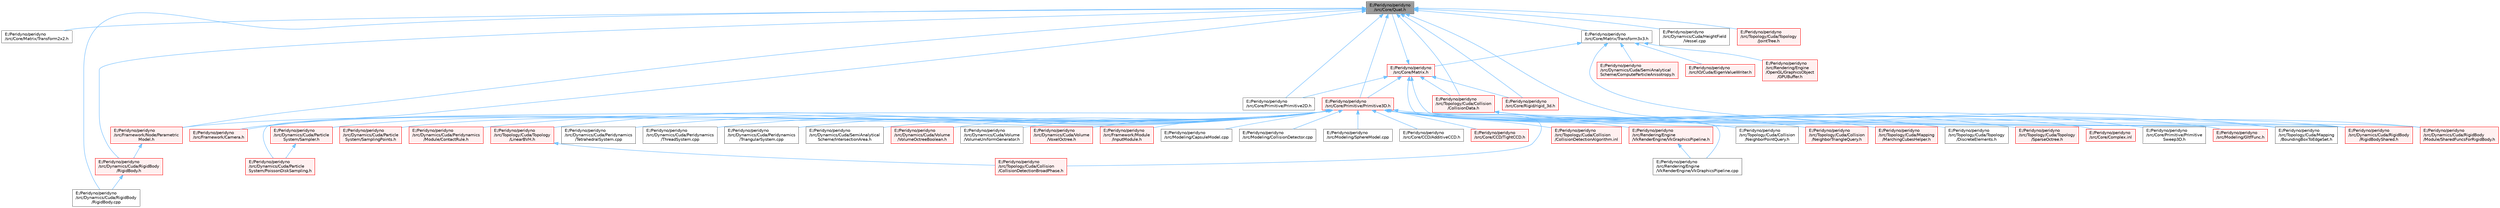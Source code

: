 digraph "E:/Peridyno/peridyno/src/Core/Quat.h"
{
 // LATEX_PDF_SIZE
  bgcolor="transparent";
  edge [fontname=Helvetica,fontsize=10,labelfontname=Helvetica,labelfontsize=10];
  node [fontname=Helvetica,fontsize=10,shape=box,height=0.2,width=0.4];
  Node1 [id="Node000001",label="E:/Peridyno/peridyno\l/src/Core/Quat.h",height=0.2,width=0.4,color="gray40", fillcolor="grey60", style="filled", fontcolor="black",tooltip="Implementation of quaternion."];
  Node1 -> Node2 [id="edge1_Node000001_Node000002",dir="back",color="steelblue1",style="solid",tooltip=" "];
  Node2 [id="Node000002",label="E:/Peridyno/peridyno\l/src/Core/Matrix/Transform2x2.h",height=0.2,width=0.4,color="grey40", fillcolor="white", style="filled",URL="$_transform2x2_8h.html",tooltip=" "];
  Node1 -> Node3 [id="edge2_Node000001_Node000003",dir="back",color="steelblue1",style="solid",tooltip=" "];
  Node3 [id="Node000003",label="E:/Peridyno/peridyno\l/src/Core/Matrix/Transform3x3.h",height=0.2,width=0.4,color="grey40", fillcolor="white", style="filled",URL="$_transform3x3_8h.html",tooltip=" "];
  Node3 -> Node4 [id="edge3_Node000003_Node000004",dir="back",color="steelblue1",style="solid",tooltip=" "];
  Node4 [id="Node000004",label="E:/Peridyno/peridyno\l/src/Core/Matrix.h",height=0.2,width=0.4,color="red", fillcolor="#FFF0F0", style="filled",URL="$_matrix_8h.html",tooltip=" "];
  Node4 -> Node555 [id="edge4_Node000004_Node000555",dir="back",color="steelblue1",style="solid",tooltip=" "];
  Node555 [id="Node000555",label="E:/Peridyno/peridyno\l/src/Core/Primitive/Primitive2D.h",height=0.2,width=0.4,color="grey40", fillcolor="white", style="filled",URL="$_primitive2_d_8h.html",tooltip=" "];
  Node4 -> Node557 [id="edge5_Node000004_Node000557",dir="back",color="steelblue1",style="solid",tooltip=" "];
  Node557 [id="Node000557",label="E:/Peridyno/peridyno\l/src/Core/Primitive/Primitive3D.h",height=0.2,width=0.4,color="red", fillcolor="#FFF0F0", style="filled",URL="$_primitive3_d_8h.html",tooltip=" "];
  Node557 -> Node558 [id="edge6_Node000557_Node000558",dir="back",color="steelblue1",style="solid",tooltip=" "];
  Node558 [id="Node000558",label="E:/Peridyno/peridyno\l/src/Core/CCD/AdditiveCCD.h",height=0.2,width=0.4,color="grey40", fillcolor="white", style="filled",URL="$_additive_c_c_d_8h.html",tooltip=" "];
  Node557 -> Node559 [id="edge7_Node000557_Node000559",dir="back",color="steelblue1",style="solid",tooltip=" "];
  Node559 [id="Node000559",label="E:/Peridyno/peridyno\l/src/Core/CCD/TightCCD.h",height=0.2,width=0.4,color="red", fillcolor="#FFF0F0", style="filled",URL="$_tight_c_c_d_8h.html",tooltip=" "];
  Node557 -> Node548 [id="edge8_Node000557_Node000548",dir="back",color="steelblue1",style="solid",tooltip=" "];
  Node548 [id="Node000548",label="E:/Peridyno/peridyno\l/src/Core/Complex.inl",height=0.2,width=0.4,color="red", fillcolor="#FFF0F0", style="filled",URL="$_complex_8inl.html",tooltip=" "];
  Node557 -> Node551 [id="edge9_Node000557_Node000551",dir="back",color="steelblue1",style="solid",tooltip=" "];
  Node551 [id="Node000551",label="E:/Peridyno/peridyno\l/src/Core/Primitive/Primitive\lSweep3D.h",height=0.2,width=0.4,color="grey40", fillcolor="white", style="filled",URL="$_primitive_sweep3_d_8h.html",tooltip="This class is implemented for continuous collision detection."];
  Node557 -> Node269 [id="edge10_Node000557_Node000269",dir="back",color="steelblue1",style="solid",tooltip=" "];
  Node269 [id="Node000269",label="E:/Peridyno/peridyno\l/src/Dynamics/Cuda/Particle\lSystem/PoissonDiskSampling.h",height=0.2,width=0.4,color="red", fillcolor="#FFF0F0", style="filled",URL="$_poisson_disk_sampling_8h.html",tooltip=" "];
  Node557 -> Node270 [id="edge11_Node000557_Node000270",dir="back",color="steelblue1",style="solid",tooltip=" "];
  Node270 [id="Node000270",label="E:/Peridyno/peridyno\l/src/Dynamics/Cuda/Particle\lSystem/Sampler.h",height=0.2,width=0.4,color="red", fillcolor="#FFF0F0", style="filled",URL="$_sampler_8h.html",tooltip=" "];
  Node270 -> Node269 [id="edge12_Node000270_Node000269",dir="back",color="steelblue1",style="solid",tooltip=" "];
  Node557 -> Node277 [id="edge13_Node000557_Node000277",dir="back",color="steelblue1",style="solid",tooltip=" "];
  Node277 [id="Node000277",label="E:/Peridyno/peridyno\l/src/Dynamics/Cuda/Particle\lSystem/SamplingPoints.h",height=0.2,width=0.4,color="red", fillcolor="#FFF0F0", style="filled",URL="$_sampling_points_8h.html",tooltip=" "];
  Node557 -> Node14 [id="edge14_Node000557_Node000014",dir="back",color="steelblue1",style="solid",tooltip=" "];
  Node14 [id="Node000014",label="E:/Peridyno/peridyno\l/src/Dynamics/Cuda/Peridynamics\l/Module/ContactRule.h",height=0.2,width=0.4,color="red", fillcolor="#FFF0F0", style="filled",URL="$_contact_rule_8h.html",tooltip=" "];
  Node557 -> Node280 [id="edge15_Node000557_Node000280",dir="back",color="steelblue1",style="solid",tooltip=" "];
  Node280 [id="Node000280",label="E:/Peridyno/peridyno\l/src/Dynamics/Cuda/Peridynamics\l/TetrahedralSystem.cpp",height=0.2,width=0.4,color="grey40", fillcolor="white", style="filled",URL="$_tetrahedral_system_8cpp.html",tooltip=" "];
  Node557 -> Node283 [id="edge16_Node000557_Node000283",dir="back",color="steelblue1",style="solid",tooltip=" "];
  Node283 [id="Node000283",label="E:/Peridyno/peridyno\l/src/Dynamics/Cuda/Peridynamics\l/ThreadSystem.cpp",height=0.2,width=0.4,color="grey40", fillcolor="white", style="filled",URL="$_thread_system_8cpp.html",tooltip=" "];
  Node557 -> Node112 [id="edge17_Node000557_Node000112",dir="back",color="steelblue1",style="solid",tooltip=" "];
  Node112 [id="Node000112",label="E:/Peridyno/peridyno\l/src/Dynamics/Cuda/Peridynamics\l/TriangularSystem.cpp",height=0.2,width=0.4,color="grey40", fillcolor="white", style="filled",URL="$_triangular_system_8cpp.html",tooltip=" "];
  Node557 -> Node560 [id="edge18_Node000557_Node000560",dir="back",color="steelblue1",style="solid",tooltip=" "];
  Node560 [id="Node000560",label="E:/Peridyno/peridyno\l/src/Dynamics/Cuda/SemiAnalytical\lScheme/IntersectionArea.h",height=0.2,width=0.4,color="grey40", fillcolor="white", style="filled",URL="$_intersection_area_8h.html",tooltip=" "];
  Node557 -> Node308 [id="edge19_Node000557_Node000308",dir="back",color="steelblue1",style="solid",tooltip=" "];
  Node308 [id="Node000308",label="E:/Peridyno/peridyno\l/src/Dynamics/Cuda/Volume\l/VolumeOctreeBoolean.h",height=0.2,width=0.4,color="red", fillcolor="#FFF0F0", style="filled",URL="$_volume_octree_boolean_8h.html",tooltip=" "];
  Node557 -> Node313 [id="edge20_Node000557_Node000313",dir="back",color="steelblue1",style="solid",tooltip=" "];
  Node313 [id="Node000313",label="E:/Peridyno/peridyno\l/src/Dynamics/Cuda/Volume\l/VolumeUniformGenerator.h",height=0.2,width=0.4,color="grey40", fillcolor="white", style="filled",URL="$_volume_uniform_generator_8h.html",tooltip=" "];
  Node557 -> Node449 [id="edge21_Node000557_Node000449",dir="back",color="steelblue1",style="solid",tooltip=" "];
  Node449 [id="Node000449",label="E:/Peridyno/peridyno\l/src/Dynamics/Cuda/Volume\l/VoxelOctree.h",height=0.2,width=0.4,color="red", fillcolor="#FFF0F0", style="filled",URL="$_voxel_octree_8h.html",tooltip=" "];
  Node557 -> Node561 [id="edge22_Node000557_Node000561",dir="back",color="steelblue1",style="solid",tooltip=" "];
  Node561 [id="Node000561",label="E:/Peridyno/peridyno\l/src/Framework/Camera.h",height=0.2,width=0.4,color="red", fillcolor="#FFF0F0", style="filled",URL="$_framework_2_camera_8h.html",tooltip=" "];
  Node557 -> Node133 [id="edge23_Node000557_Node000133",dir="back",color="steelblue1",style="solid",tooltip=" "];
  Node133 [id="Node000133",label="E:/Peridyno/peridyno\l/src/Framework/Module\l/InputModule.h",height=0.2,width=0.4,color="red", fillcolor="#FFF0F0", style="filled",URL="$_input_module_8h.html",tooltip=" "];
  Node557 -> Node327 [id="edge24_Node000557_Node000327",dir="back",color="steelblue1",style="solid",tooltip=" "];
  Node327 [id="Node000327",label="E:/Peridyno/peridyno\l/src/Framework/Node/Parametric\lModel.h",height=0.2,width=0.4,color="red", fillcolor="#FFF0F0", style="filled",URL="$_parametric_model_8h.html",tooltip=" "];
  Node327 -> Node335 [id="edge25_Node000327_Node000335",dir="back",color="steelblue1",style="solid",tooltip=" "];
  Node335 [id="Node000335",label="E:/Peridyno/peridyno\l/src/Dynamics/Cuda/RigidBody\l/RigidBody.h",height=0.2,width=0.4,color="red", fillcolor="#FFF0F0", style="filled",URL="$_rigid_body_8h.html",tooltip=" "];
  Node335 -> Node338 [id="edge26_Node000335_Node000338",dir="back",color="steelblue1",style="solid",tooltip=" "];
  Node338 [id="Node000338",label="E:/Peridyno/peridyno\l/src/Dynamics/Cuda/RigidBody\l/RigidBody.cpp",height=0.2,width=0.4,color="grey40", fillcolor="white", style="filled",URL="$_rigid_body_8cpp.html",tooltip=" "];
  Node557 -> Node354 [id="edge27_Node000557_Node000354",dir="back",color="steelblue1",style="solid",tooltip=" "];
  Node354 [id="Node000354",label="E:/Peridyno/peridyno\l/src/Modeling/CapsuleModel.cpp",height=0.2,width=0.4,color="grey40", fillcolor="white", style="filled",URL="$_capsule_model_8cpp.html",tooltip=" "];
  Node557 -> Node355 [id="edge28_Node000557_Node000355",dir="back",color="steelblue1",style="solid",tooltip=" "];
  Node355 [id="Node000355",label="E:/Peridyno/peridyno\l/src/Modeling/CollisionDetector.cpp",height=0.2,width=0.4,color="grey40", fillcolor="white", style="filled",URL="$_collision_detector_8cpp.html",tooltip=" "];
  Node557 -> Node499 [id="edge29_Node000557_Node000499",dir="back",color="steelblue1",style="solid",tooltip=" "];
  Node499 [id="Node000499",label="E:/Peridyno/peridyno\l/src/Modeling/GltfFunc.h",height=0.2,width=0.4,color="red", fillcolor="#FFF0F0", style="filled",URL="$_gltf_func_8h.html",tooltip=" "];
  Node557 -> Node366 [id="edge30_Node000557_Node000366",dir="back",color="steelblue1",style="solid",tooltip=" "];
  Node366 [id="Node000366",label="E:/Peridyno/peridyno\l/src/Modeling/SphereModel.cpp",height=0.2,width=0.4,color="grey40", fillcolor="white", style="filled",URL="$_sphere_model_8cpp.html",tooltip=" "];
  Node557 -> Node527 [id="edge31_Node000557_Node000527",dir="back",color="steelblue1",style="solid",tooltip=" "];
  Node527 [id="Node000527",label="E:/Peridyno/peridyno\l/src/Rendering/Engine\l/VkRenderEngine/VkGraphicsPipeline.cpp",height=0.2,width=0.4,color="grey40", fillcolor="white", style="filled",URL="$_vk_graphics_pipeline_8cpp.html",tooltip=" "];
  Node557 -> Node524 [id="edge32_Node000557_Node000524",dir="back",color="steelblue1",style="solid",tooltip=" "];
  Node524 [id="Node000524",label="E:/Peridyno/peridyno\l/src/Rendering/Engine\l/VkRenderEngine/VkGraphicsPipeline.h",height=0.2,width=0.4,color="red", fillcolor="#FFF0F0", style="filled",URL="$_vk_graphics_pipeline_8h.html",tooltip=" "];
  Node524 -> Node527 [id="edge33_Node000524_Node000527",dir="back",color="steelblue1",style="solid",tooltip=" "];
  Node557 -> Node563 [id="edge34_Node000557_Node000563",dir="back",color="steelblue1",style="solid",tooltip=" "];
  Node563 [id="Node000563",label="E:/Peridyno/peridyno\l/src/Topology/Cuda/Collision\l/CollisionDetectionAlgorithm.inl",height=0.2,width=0.4,color="red", fillcolor="#FFF0F0", style="filled",URL="$_collision_detection_algorithm_8inl.html",tooltip=" "];
  Node557 -> Node82 [id="edge35_Node000557_Node000082",dir="back",color="steelblue1",style="solid",tooltip=" "];
  Node82 [id="Node000082",label="E:/Peridyno/peridyno\l/src/Topology/Cuda/Collision\l/CollisionDetectionBroadPhase.h",height=0.2,width=0.4,color="red", fillcolor="#FFF0F0", style="filled",URL="$_cuda_2_collision_2_collision_detection_broad_phase_8h.html",tooltip=" "];
  Node557 -> Node86 [id="edge36_Node000557_Node000086",dir="back",color="steelblue1",style="solid",tooltip=" "];
  Node86 [id="Node000086",label="E:/Peridyno/peridyno\l/src/Topology/Cuda/Collision\l/NeighborPointQuery.h",height=0.2,width=0.4,color="grey40", fillcolor="white", style="filled",URL="$_topology_2_cuda_2_collision_2_neighbor_point_query_8h.html",tooltip=" "];
  Node557 -> Node87 [id="edge37_Node000557_Node000087",dir="back",color="steelblue1",style="solid",tooltip=" "];
  Node87 [id="Node000087",label="E:/Peridyno/peridyno\l/src/Topology/Cuda/Collision\l/NeighborTriangleQuery.h",height=0.2,width=0.4,color="red", fillcolor="#FFF0F0", style="filled",URL="$_neighbor_triangle_query_8h.html",tooltip=" "];
  Node557 -> Node434 [id="edge38_Node000557_Node000434",dir="back",color="steelblue1",style="solid",tooltip=" "];
  Node434 [id="Node000434",label="E:/Peridyno/peridyno\l/src/Topology/Cuda/Mapping\l/BoundingBoxToEdgeSet.h",height=0.2,width=0.4,color="grey40", fillcolor="white", style="filled",URL="$_bounding_box_to_edge_set_8h.html",tooltip=" "];
  Node557 -> Node475 [id="edge39_Node000557_Node000475",dir="back",color="steelblue1",style="solid",tooltip=" "];
  Node475 [id="Node000475",label="E:/Peridyno/peridyno\l/src/Topology/Cuda/Mapping\l/MarchingCubesHelper.h",height=0.2,width=0.4,color="red", fillcolor="#FFF0F0", style="filled",URL="$_marching_cubes_helper_8h.html",tooltip=" "];
  Node557 -> Node476 [id="edge40_Node000557_Node000476",dir="back",color="steelblue1",style="solid",tooltip=" "];
  Node476 [id="Node000476",label="E:/Peridyno/peridyno\l/src/Topology/Cuda/Topology\l/DiscreteElements.h",height=0.2,width=0.4,color="grey40", fillcolor="white", style="filled",URL="$_cuda_2_topology_2_discrete_elements_8h.html",tooltip=" "];
  Node557 -> Node540 [id="edge41_Node000557_Node000540",dir="back",color="steelblue1",style="solid",tooltip=" "];
  Node540 [id="Node000540",label="E:/Peridyno/peridyno\l/src/Topology/Cuda/Topology\l/LinearBVH.h",height=0.2,width=0.4,color="red", fillcolor="#FFF0F0", style="filled",URL="$_linear_b_v_h_8h.html",tooltip=" "];
  Node540 -> Node82 [id="edge42_Node000540_Node000082",dir="back",color="steelblue1",style="solid",tooltip=" "];
  Node557 -> Node541 [id="edge43_Node000557_Node000541",dir="back",color="steelblue1",style="solid",tooltip=" "];
  Node541 [id="Node000541",label="E:/Peridyno/peridyno\l/src/Topology/Cuda/Topology\l/SparseOctree.h",height=0.2,width=0.4,color="red", fillcolor="#FFF0F0", style="filled",URL="$_sparse_octree_8h.html",tooltip=" "];
  Node4 -> Node1 [id="edge44_Node000004_Node000001",dir="back",color="steelblue1",style="solid",tooltip=" "];
  Node4 -> Node647 [id="edge45_Node000004_Node000647",dir="back",color="steelblue1",style="solid",tooltip=" "];
  Node647 [id="Node000647",label="E:/Peridyno/peridyno\l/src/Core/Rigid/rigid_3d.h",height=0.2,width=0.4,color="red", fillcolor="#FFF0F0", style="filled",URL="$rigid__3d_8h.html",tooltip=" "];
  Node4 -> Node649 [id="edge46_Node000004_Node000649",dir="back",color="steelblue1",style="solid",tooltip=" "];
  Node649 [id="Node000649",label="E:/Peridyno/peridyno\l/src/Dynamics/Cuda/RigidBody\l/RigidBodyShared.h",height=0.2,width=0.4,color="red", fillcolor="#FFF0F0", style="filled",URL="$_rigid_body_shared_8h.html",tooltip=" "];
  Node4 -> Node499 [id="edge47_Node000004_Node000499",dir="back",color="steelblue1",style="solid",tooltip=" "];
  Node4 -> Node650 [id="edge48_Node000004_Node000650",dir="back",color="steelblue1",style="solid",tooltip=" "];
  Node650 [id="Node000650",label="E:/Peridyno/peridyno\l/src/Topology/Cuda/Collision\l/CollisionData.h",height=0.2,width=0.4,color="red", fillcolor="#FFF0F0", style="filled",URL="$_collision_data_8h.html",tooltip=" "];
  Node650 -> Node568 [id="edge49_Node000650_Node000568",dir="back",color="steelblue1",style="solid",tooltip=" "];
  Node568 [id="Node000568",label="E:/Peridyno/peridyno\l/src/Dynamics/Cuda/RigidBody\l/Module/SharedFuncsForRigidBody.h",height=0.2,width=0.4,color="red", fillcolor="#FFF0F0", style="filled",URL="$_shared_funcs_for_rigid_body_8h.html",tooltip=" "];
  Node650 -> Node649 [id="edge50_Node000650_Node000649",dir="back",color="steelblue1",style="solid",tooltip=" "];
  Node650 -> Node434 [id="edge51_Node000650_Node000434",dir="back",color="steelblue1",style="solid",tooltip=" "];
  Node3 -> Node568 [id="edge52_Node000003_Node000568",dir="back",color="steelblue1",style="solid",tooltip=" "];
  Node3 -> Node65 [id="edge53_Node000003_Node000065",dir="back",color="steelblue1",style="solid",tooltip=" "];
  Node65 [id="Node000065",label="E:/Peridyno/peridyno\l/src/Dynamics/Cuda/SemiAnalytical\lScheme/ComputeParticleAnisotropy.h",height=0.2,width=0.4,color="red", fillcolor="#FFF0F0", style="filled",URL="$_compute_particle_anisotropy_8h.html",tooltip=" "];
  Node3 -> Node238 [id="edge54_Node000003_Node000238",dir="back",color="steelblue1",style="solid",tooltip=" "];
  Node238 [id="Node000238",label="E:/Peridyno/peridyno\l/src/IO/Cuda/EigenValueWriter.h",height=0.2,width=0.4,color="red", fillcolor="#FFF0F0", style="filled",URL="$_eigen_value_writer_8h.html",tooltip=" "];
  Node3 -> Node456 [id="edge55_Node000003_Node000456",dir="back",color="steelblue1",style="solid",tooltip=" "];
  Node456 [id="Node000456",label="E:/Peridyno/peridyno\l/src/Rendering/Engine\l/OpenGL/GraphicsObject\l/GPUBuffer.h",height=0.2,width=0.4,color="red", fillcolor="#FFF0F0", style="filled",URL="$_g_p_u_buffer_8h.html",tooltip=" "];
  Node1 -> Node555 [id="edge56_Node000001_Node000555",dir="back",color="steelblue1",style="solid",tooltip=" "];
  Node1 -> Node557 [id="edge57_Node000001_Node000557",dir="back",color="steelblue1",style="solid",tooltip=" "];
  Node1 -> Node647 [id="edge58_Node000001_Node000647",dir="back",color="steelblue1",style="solid",tooltip=" "];
  Node1 -> Node337 [id="edge59_Node000001_Node000337",dir="back",color="steelblue1",style="solid",tooltip=" "];
  Node337 [id="Node000337",label="E:/Peridyno/peridyno\l/src/Dynamics/Cuda/HeightField\l/Vessel.cpp",height=0.2,width=0.4,color="grey40", fillcolor="white", style="filled",URL="$_vessel_8cpp.html",tooltip=" "];
  Node1 -> Node338 [id="edge60_Node000001_Node000338",dir="back",color="steelblue1",style="solid",tooltip=" "];
  Node1 -> Node335 [id="edge61_Node000001_Node000335",dir="back",color="steelblue1",style="solid",tooltip=" "];
  Node1 -> Node649 [id="edge62_Node000001_Node000649",dir="back",color="steelblue1",style="solid",tooltip=" "];
  Node1 -> Node561 [id="edge63_Node000001_Node000561",dir="back",color="steelblue1",style="solid",tooltip=" "];
  Node1 -> Node327 [id="edge64_Node000001_Node000327",dir="back",color="steelblue1",style="solid",tooltip=" "];
  Node1 -> Node650 [id="edge65_Node000001_Node000650",dir="back",color="steelblue1",style="solid",tooltip=" "];
  Node1 -> Node482 [id="edge66_Node000001_Node000482",dir="back",color="steelblue1",style="solid",tooltip=" "];
  Node482 [id="Node000482",label="E:/Peridyno/peridyno\l/src/Topology/Cuda/Topology\l/JointTree.h",height=0.2,width=0.4,color="red", fillcolor="#FFF0F0", style="filled",URL="$_joint_tree_8h.html",tooltip=" "];
}
